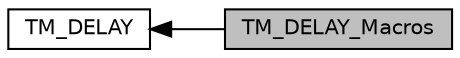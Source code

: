 digraph "TM_DELAY_Macros"
{
  edge [fontname="Helvetica",fontsize="10",labelfontname="Helvetica",labelfontsize="10"];
  node [fontname="Helvetica",fontsize="10",shape=record];
  rankdir=LR;
  Node1 [label="TM_DELAY",height=0.2,width=0.4,color="black", fillcolor="white", style="filled",URL="$group___t_m___d_e_l_a_y.html",tooltip="Delay library for STM32Fxxx devices - http://stm32f4-discovery.net/2015/07/hal-library-3-delay-for-st..."];
  Node0 [label="TM_DELAY_Macros",height=0.2,width=0.4,color="black", fillcolor="grey75", style="filled", fontcolor="black"];
  Node1->Node0 [shape=plaintext, dir="back", style="solid"];
}
